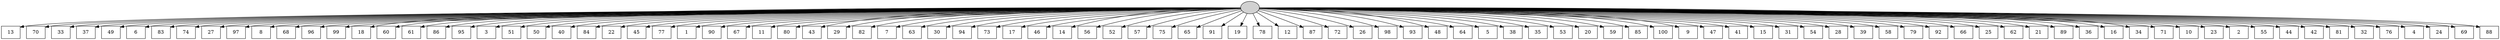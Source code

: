 digraph G {
0[style=filled, fillcolor=grey82, label=""];
1[shape=box,style=filled, fillcolor=white,label="13\n"];
2[shape=box,style=filled, fillcolor=white,label="70\n"];
3[shape=box,style=filled, fillcolor=white,label="33\n"];
4[shape=box,style=filled, fillcolor=white,label="37\n"];
5[shape=box,style=filled, fillcolor=white,label="49\n"];
6[shape=box,style=filled, fillcolor=white,label="6\n"];
7[shape=box,style=filled, fillcolor=white,label="83\n"];
8[shape=box,style=filled, fillcolor=white,label="74\n"];
9[shape=box,style=filled, fillcolor=white,label="27\n"];
10[shape=box,style=filled, fillcolor=white,label="97\n"];
11[shape=box,style=filled, fillcolor=white,label="8\n"];
12[shape=box,style=filled, fillcolor=white,label="68\n"];
13[shape=box,style=filled, fillcolor=white,label="96\n"];
14[shape=box,style=filled, fillcolor=white,label="99\n"];
15[shape=box,style=filled, fillcolor=white,label="18\n"];
16[shape=box,style=filled, fillcolor=white,label="60\n"];
17[shape=box,style=filled, fillcolor=white,label="61\n"];
18[shape=box,style=filled, fillcolor=white,label="86\n"];
19[shape=box,style=filled, fillcolor=white,label="95\n"];
20[shape=box,style=filled, fillcolor=white,label="3\n"];
21[shape=box,style=filled, fillcolor=white,label="51\n"];
22[shape=box,style=filled, fillcolor=white,label="50\n"];
23[shape=box,style=filled, fillcolor=white,label="40\n"];
24[shape=box,style=filled, fillcolor=white,label="84\n"];
25[shape=box,style=filled, fillcolor=white,label="22\n"];
26[shape=box,style=filled, fillcolor=white,label="45\n"];
27[shape=box,style=filled, fillcolor=white,label="77\n"];
28[shape=box,style=filled, fillcolor=white,label="1\n"];
29[shape=box,style=filled, fillcolor=white,label="90\n"];
30[shape=box,style=filled, fillcolor=white,label="67\n"];
31[shape=box,style=filled, fillcolor=white,label="11\n"];
32[shape=box,style=filled, fillcolor=white,label="80\n"];
33[shape=box,style=filled, fillcolor=white,label="43\n"];
34[shape=box,style=filled, fillcolor=white,label="29\n"];
35[shape=box,style=filled, fillcolor=white,label="82\n"];
36[shape=box,style=filled, fillcolor=white,label="7\n"];
37[shape=box,style=filled, fillcolor=white,label="63\n"];
38[shape=box,style=filled, fillcolor=white,label="30\n"];
39[shape=box,style=filled, fillcolor=white,label="94\n"];
40[shape=box,style=filled, fillcolor=white,label="73\n"];
41[shape=box,style=filled, fillcolor=white,label="17\n"];
42[shape=box,style=filled, fillcolor=white,label="46\n"];
43[shape=box,style=filled, fillcolor=white,label="14\n"];
44[shape=box,style=filled, fillcolor=white,label="56\n"];
45[shape=box,style=filled, fillcolor=white,label="52\n"];
46[shape=box,style=filled, fillcolor=white,label="57\n"];
47[shape=box,style=filled, fillcolor=white,label="75\n"];
48[shape=box,style=filled, fillcolor=white,label="65\n"];
49[shape=box,style=filled, fillcolor=white,label="91\n"];
50[shape=box,style=filled, fillcolor=white,label="19\n"];
51[shape=box,style=filled, fillcolor=white,label="78\n"];
52[shape=box,style=filled, fillcolor=white,label="12\n"];
53[shape=box,style=filled, fillcolor=white,label="87\n"];
54[shape=box,style=filled, fillcolor=white,label="72\n"];
55[shape=box,style=filled, fillcolor=white,label="26\n"];
56[shape=box,style=filled, fillcolor=white,label="98\n"];
57[shape=box,style=filled, fillcolor=white,label="93\n"];
58[shape=box,style=filled, fillcolor=white,label="48\n"];
59[shape=box,style=filled, fillcolor=white,label="64\n"];
60[shape=box,style=filled, fillcolor=white,label="5\n"];
61[shape=box,style=filled, fillcolor=white,label="38\n"];
62[shape=box,style=filled, fillcolor=white,label="35\n"];
63[shape=box,style=filled, fillcolor=white,label="53\n"];
64[shape=box,style=filled, fillcolor=white,label="20\n"];
65[shape=box,style=filled, fillcolor=white,label="59\n"];
66[shape=box,style=filled, fillcolor=white,label="85\n"];
67[shape=box,style=filled, fillcolor=white,label="100\n"];
68[shape=box,style=filled, fillcolor=white,label="9\n"];
69[shape=box,style=filled, fillcolor=white,label="47\n"];
70[shape=box,style=filled, fillcolor=white,label="41\n"];
71[shape=box,style=filled, fillcolor=white,label="15\n"];
72[shape=box,style=filled, fillcolor=white,label="31\n"];
73[shape=box,style=filled, fillcolor=white,label="54\n"];
74[shape=box,style=filled, fillcolor=white,label="28\n"];
75[shape=box,style=filled, fillcolor=white,label="39\n"];
76[shape=box,style=filled, fillcolor=white,label="58\n"];
77[shape=box,style=filled, fillcolor=white,label="79\n"];
78[shape=box,style=filled, fillcolor=white,label="92\n"];
79[shape=box,style=filled, fillcolor=white,label="66\n"];
80[shape=box,style=filled, fillcolor=white,label="25\n"];
81[shape=box,style=filled, fillcolor=white,label="62\n"];
82[shape=box,style=filled, fillcolor=white,label="21\n"];
83[shape=box,style=filled, fillcolor=white,label="89\n"];
84[shape=box,style=filled, fillcolor=white,label="36\n"];
85[shape=box,style=filled, fillcolor=white,label="16\n"];
86[shape=box,style=filled, fillcolor=white,label="34\n"];
87[shape=box,style=filled, fillcolor=white,label="71\n"];
88[shape=box,style=filled, fillcolor=white,label="10\n"];
89[shape=box,style=filled, fillcolor=white,label="23\n"];
90[shape=box,style=filled, fillcolor=white,label="2\n"];
91[shape=box,style=filled, fillcolor=white,label="55\n"];
92[shape=box,style=filled, fillcolor=white,label="44\n"];
93[shape=box,style=filled, fillcolor=white,label="42\n"];
94[shape=box,style=filled, fillcolor=white,label="81\n"];
95[shape=box,style=filled, fillcolor=white,label="32\n"];
96[shape=box,style=filled, fillcolor=white,label="76\n"];
97[shape=box,style=filled, fillcolor=white,label="4\n"];
98[shape=box,style=filled, fillcolor=white,label="24\n"];
99[shape=box,style=filled, fillcolor=white,label="69\n"];
100[shape=box,style=filled, fillcolor=white,label="88\n"];
0->1 ;
0->2 ;
0->3 ;
0->4 ;
0->5 ;
0->6 ;
0->7 ;
0->8 ;
0->9 ;
0->10 ;
0->11 ;
0->12 ;
0->13 ;
0->14 ;
0->15 ;
0->16 ;
0->17 ;
0->18 ;
0->19 ;
0->20 ;
0->21 ;
0->22 ;
0->23 ;
0->24 ;
0->25 ;
0->26 ;
0->27 ;
0->28 ;
0->29 ;
0->30 ;
0->31 ;
0->32 ;
0->33 ;
0->34 ;
0->35 ;
0->36 ;
0->37 ;
0->38 ;
0->39 ;
0->40 ;
0->41 ;
0->42 ;
0->43 ;
0->44 ;
0->45 ;
0->46 ;
0->47 ;
0->48 ;
0->49 ;
0->50 ;
0->51 ;
0->52 ;
0->53 ;
0->54 ;
0->55 ;
0->56 ;
0->57 ;
0->58 ;
0->59 ;
0->60 ;
0->61 ;
0->62 ;
0->63 ;
0->64 ;
0->65 ;
0->66 ;
0->67 ;
0->68 ;
0->69 ;
0->70 ;
0->71 ;
0->72 ;
0->73 ;
0->74 ;
0->75 ;
0->76 ;
0->77 ;
0->78 ;
0->79 ;
0->80 ;
0->81 ;
0->82 ;
0->83 ;
0->84 ;
0->85 ;
0->86 ;
0->87 ;
0->88 ;
0->89 ;
0->90 ;
0->91 ;
0->92 ;
0->93 ;
0->94 ;
0->95 ;
0->96 ;
0->97 ;
0->98 ;
0->99 ;
0->100 ;
}
